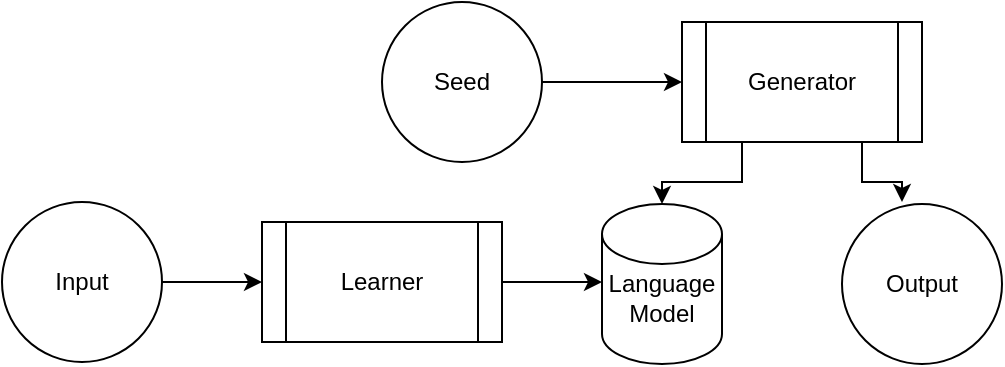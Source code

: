 <mxfile version="13.6.2" type="device" pages="2"><diagram id="6GXaYQ6kwbeMkk6Zj__w" name="Fig1"><mxGraphModel dx="585" dy="427" grid="1" gridSize="10" guides="1" tooltips="1" connect="1" arrows="1" fold="1" page="1" pageScale="1" pageWidth="850" pageHeight="1100" math="0" shadow="0"><root><mxCell id="0"/><mxCell id="1" parent="0"/><mxCell id="PPYrRNxj8uiIvIGzZHKK-4" style="edgeStyle=orthogonalEdgeStyle;rounded=0;orthogonalLoop=1;jettySize=auto;html=1;exitX=1;exitY=0.5;exitDx=0;exitDy=0;" edge="1" parent="1" source="PPYrRNxj8uiIvIGzZHKK-1" target="PPYrRNxj8uiIvIGzZHKK-2"><mxGeometry relative="1" as="geometry"/></mxCell><mxCell id="PPYrRNxj8uiIvIGzZHKK-1" value="Input" style="ellipse;whiteSpace=wrap;html=1;aspect=fixed;" vertex="1" parent="1"><mxGeometry x="40" y="240" width="80" height="80" as="geometry"/></mxCell><mxCell id="PPYrRNxj8uiIvIGzZHKK-5" style="edgeStyle=orthogonalEdgeStyle;rounded=0;orthogonalLoop=1;jettySize=auto;html=1;exitX=1;exitY=0.5;exitDx=0;exitDy=0;entryX=0;entryY=0.488;entryDx=0;entryDy=0;entryPerimeter=0;" edge="1" parent="1" source="PPYrRNxj8uiIvIGzZHKK-2" target="PPYrRNxj8uiIvIGzZHKK-6"><mxGeometry relative="1" as="geometry"><mxPoint x="330" y="280" as="targetPoint"/></mxGeometry></mxCell><mxCell id="PPYrRNxj8uiIvIGzZHKK-2" value="Learner" style="shape=process;whiteSpace=wrap;html=1;backgroundOutline=1;" vertex="1" parent="1"><mxGeometry x="170" y="250" width="120" height="60" as="geometry"/></mxCell><mxCell id="PPYrRNxj8uiIvIGzZHKK-6" value="&lt;br&gt;Language&lt;br&gt;Model" style="shape=cylinder2;whiteSpace=wrap;html=1;boundedLbl=1;backgroundOutline=1;size=15;" vertex="1" parent="1"><mxGeometry x="340" y="241" width="60" height="80" as="geometry"/></mxCell><mxCell id="PPYrRNxj8uiIvIGzZHKK-7" value="Output" style="ellipse;whiteSpace=wrap;html=1;aspect=fixed;" vertex="1" parent="1"><mxGeometry x="460" y="241" width="80" height="80" as="geometry"/></mxCell><mxCell id="PPYrRNxj8uiIvIGzZHKK-9" style="edgeStyle=orthogonalEdgeStyle;rounded=0;orthogonalLoop=1;jettySize=auto;html=1;exitX=0.25;exitY=1;exitDx=0;exitDy=0;" edge="1" parent="1" source="PPYrRNxj8uiIvIGzZHKK-8" target="PPYrRNxj8uiIvIGzZHKK-6"><mxGeometry relative="1" as="geometry"/></mxCell><mxCell id="PPYrRNxj8uiIvIGzZHKK-10" style="edgeStyle=orthogonalEdgeStyle;rounded=0;orthogonalLoop=1;jettySize=auto;html=1;exitX=0.75;exitY=1;exitDx=0;exitDy=0;" edge="1" parent="1" source="PPYrRNxj8uiIvIGzZHKK-8"><mxGeometry relative="1" as="geometry"><mxPoint x="490" y="240" as="targetPoint"/><Array as="points"><mxPoint x="470" y="230"/><mxPoint x="490" y="230"/></Array></mxGeometry></mxCell><mxCell id="PPYrRNxj8uiIvIGzZHKK-8" value="Generator" style="shape=process;whiteSpace=wrap;html=1;backgroundOutline=1;" vertex="1" parent="1"><mxGeometry x="380" y="150" width="120" height="60" as="geometry"/></mxCell><mxCell id="PPYrRNxj8uiIvIGzZHKK-12" style="edgeStyle=orthogonalEdgeStyle;rounded=0;orthogonalLoop=1;jettySize=auto;html=1;exitX=1;exitY=0.5;exitDx=0;exitDy=0;entryX=0;entryY=0.5;entryDx=0;entryDy=0;" edge="1" parent="1" source="PPYrRNxj8uiIvIGzZHKK-11" target="PPYrRNxj8uiIvIGzZHKK-8"><mxGeometry relative="1" as="geometry"/></mxCell><mxCell id="PPYrRNxj8uiIvIGzZHKK-11" value="Seed" style="ellipse;whiteSpace=wrap;html=1;aspect=fixed;" vertex="1" parent="1"><mxGeometry x="230" y="140" width="80" height="80" as="geometry"/></mxCell></root></mxGraphModel></diagram><diagram id="eBQ_ysuyv2ZT5OsUu_1t" name="Page-2"><mxGraphModel dx="585" dy="475" grid="1" gridSize="10" guides="1" tooltips="1" connect="1" arrows="1" fold="1" page="1" pageScale="1" pageWidth="850" pageHeight="1100" math="0" shadow="0"><root><mxCell id="gsdfye_buORk-e8qF32w-0"/><mxCell id="gsdfye_buORk-e8qF32w-1" parent="gsdfye_buORk-e8qF32w-0"/><mxCell id="gsdfye_buORk-e8qF32w-4" style="edgeStyle=orthogonalEdgeStyle;rounded=0;orthogonalLoop=1;jettySize=auto;html=1;exitX=1;exitY=0.5;exitDx=0;exitDy=0;entryX=0.5;entryY=1;entryDx=0;entryDy=0;" edge="1" parent="gsdfye_buORk-e8qF32w-1" source="gsdfye_buORk-e8qF32w-2" target="gsdfye_buORk-e8qF32w-3"><mxGeometry relative="1" as="geometry"/></mxCell><mxCell id="gsdfye_buORk-e8qF32w-2" value="Input" style="ellipse;whiteSpace=wrap;html=1;aspect=fixed;" vertex="1" parent="gsdfye_buORk-e8qF32w-1"><mxGeometry x="90" y="190" width="80" height="80" as="geometry"/></mxCell><mxCell id="gsdfye_buORk-e8qF32w-6" style="edgeStyle=orthogonalEdgeStyle;rounded=0;orthogonalLoop=1;jettySize=auto;html=1;exitX=0.5;exitY=0;exitDx=0;exitDy=0;" edge="1" parent="gsdfye_buORk-e8qF32w-1" source="gsdfye_buORk-e8qF32w-3" target="gsdfye_buORk-e8qF32w-5"><mxGeometry relative="1" as="geometry"/></mxCell><mxCell id="gsdfye_buORk-e8qF32w-3" value="GPT&lt;br&gt;Model" style="shape=process;whiteSpace=wrap;html=1;backgroundOutline=1;rotation=90;" vertex="1" parent="gsdfye_buORk-e8qF32w-1"><mxGeometry x="200" y="190" width="120" height="80" as="geometry"/></mxCell><mxCell id="gsdfye_buORk-e8qF32w-9" style="edgeStyle=orthogonalEdgeStyle;rounded=0;orthogonalLoop=1;jettySize=auto;html=1;exitX=0.5;exitY=0;exitDx=0;exitDy=0;entryX=0;entryY=0.5;entryDx=0;entryDy=0;entryPerimeter=0;" edge="1" parent="gsdfye_buORk-e8qF32w-1" source="gsdfye_buORk-e8qF32w-5" target="gsdfye_buORk-e8qF32w-8"><mxGeometry relative="1" as="geometry"/></mxCell><mxCell id="gsdfye_buORk-e8qF32w-5" value="Fine tuned&lt;br&gt;Layer" style="shape=process;whiteSpace=wrap;html=1;backgroundOutline=1;rotation=90;" vertex="1" parent="gsdfye_buORk-e8qF32w-1"><mxGeometry x="280" y="210" width="120" height="40" as="geometry"/></mxCell><mxCell id="gsdfye_buORk-e8qF32w-8" value="&lt;br&gt;Language&lt;br&gt;Model" style="shape=cylinder2;whiteSpace=wrap;html=1;boundedLbl=1;backgroundOutline=1;size=15;" vertex="1" parent="gsdfye_buORk-e8qF32w-1"><mxGeometry x="400" y="190" width="60" height="80" as="geometry"/></mxCell></root></mxGraphModel></diagram></mxfile>